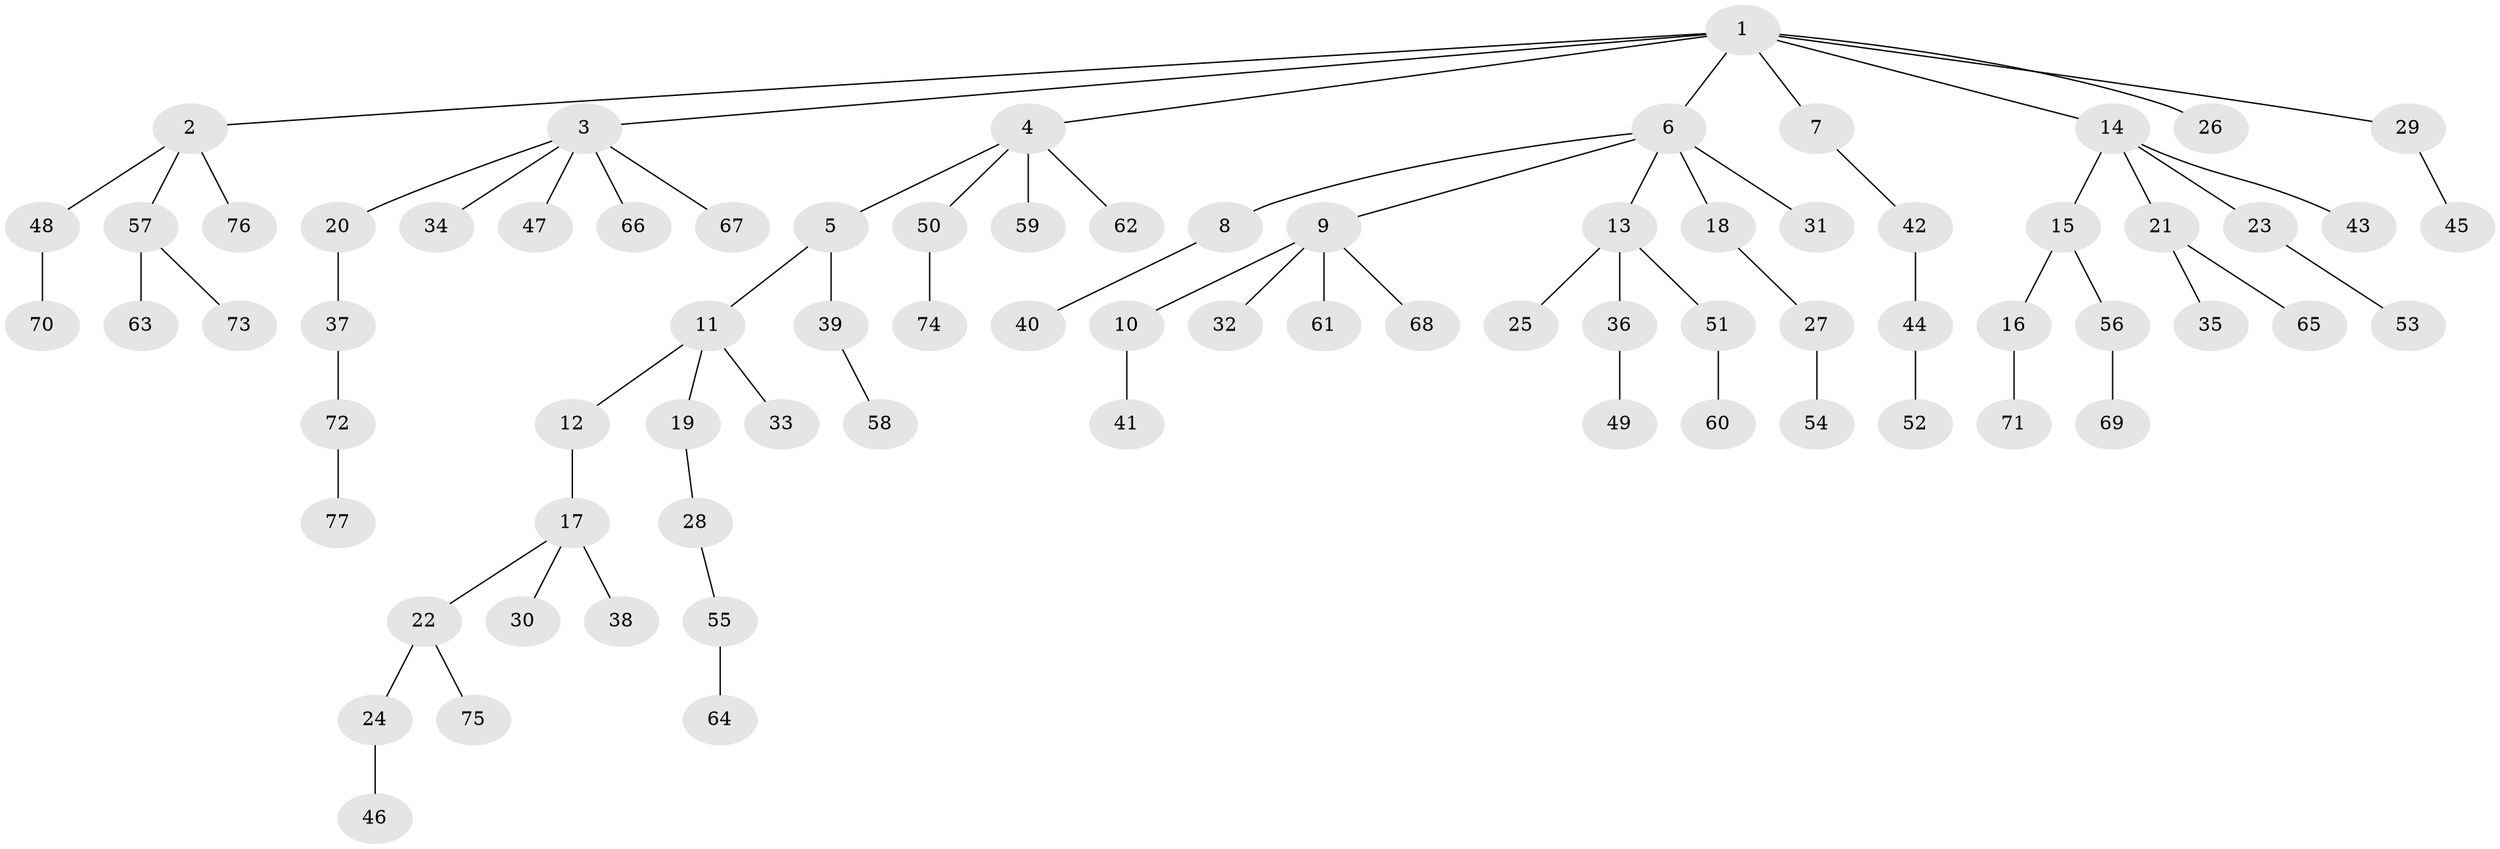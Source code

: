 // Generated by graph-tools (version 1.1) at 2025/50/03/09/25 03:50:18]
// undirected, 77 vertices, 76 edges
graph export_dot {
graph [start="1"]
  node [color=gray90,style=filled];
  1;
  2;
  3;
  4;
  5;
  6;
  7;
  8;
  9;
  10;
  11;
  12;
  13;
  14;
  15;
  16;
  17;
  18;
  19;
  20;
  21;
  22;
  23;
  24;
  25;
  26;
  27;
  28;
  29;
  30;
  31;
  32;
  33;
  34;
  35;
  36;
  37;
  38;
  39;
  40;
  41;
  42;
  43;
  44;
  45;
  46;
  47;
  48;
  49;
  50;
  51;
  52;
  53;
  54;
  55;
  56;
  57;
  58;
  59;
  60;
  61;
  62;
  63;
  64;
  65;
  66;
  67;
  68;
  69;
  70;
  71;
  72;
  73;
  74;
  75;
  76;
  77;
  1 -- 2;
  1 -- 3;
  1 -- 4;
  1 -- 6;
  1 -- 7;
  1 -- 14;
  1 -- 26;
  1 -- 29;
  2 -- 48;
  2 -- 57;
  2 -- 76;
  3 -- 20;
  3 -- 34;
  3 -- 47;
  3 -- 66;
  3 -- 67;
  4 -- 5;
  4 -- 50;
  4 -- 59;
  4 -- 62;
  5 -- 11;
  5 -- 39;
  6 -- 8;
  6 -- 9;
  6 -- 13;
  6 -- 18;
  6 -- 31;
  7 -- 42;
  8 -- 40;
  9 -- 10;
  9 -- 32;
  9 -- 61;
  9 -- 68;
  10 -- 41;
  11 -- 12;
  11 -- 19;
  11 -- 33;
  12 -- 17;
  13 -- 25;
  13 -- 36;
  13 -- 51;
  14 -- 15;
  14 -- 21;
  14 -- 23;
  14 -- 43;
  15 -- 16;
  15 -- 56;
  16 -- 71;
  17 -- 22;
  17 -- 30;
  17 -- 38;
  18 -- 27;
  19 -- 28;
  20 -- 37;
  21 -- 35;
  21 -- 65;
  22 -- 24;
  22 -- 75;
  23 -- 53;
  24 -- 46;
  27 -- 54;
  28 -- 55;
  29 -- 45;
  36 -- 49;
  37 -- 72;
  39 -- 58;
  42 -- 44;
  44 -- 52;
  48 -- 70;
  50 -- 74;
  51 -- 60;
  55 -- 64;
  56 -- 69;
  57 -- 63;
  57 -- 73;
  72 -- 77;
}
